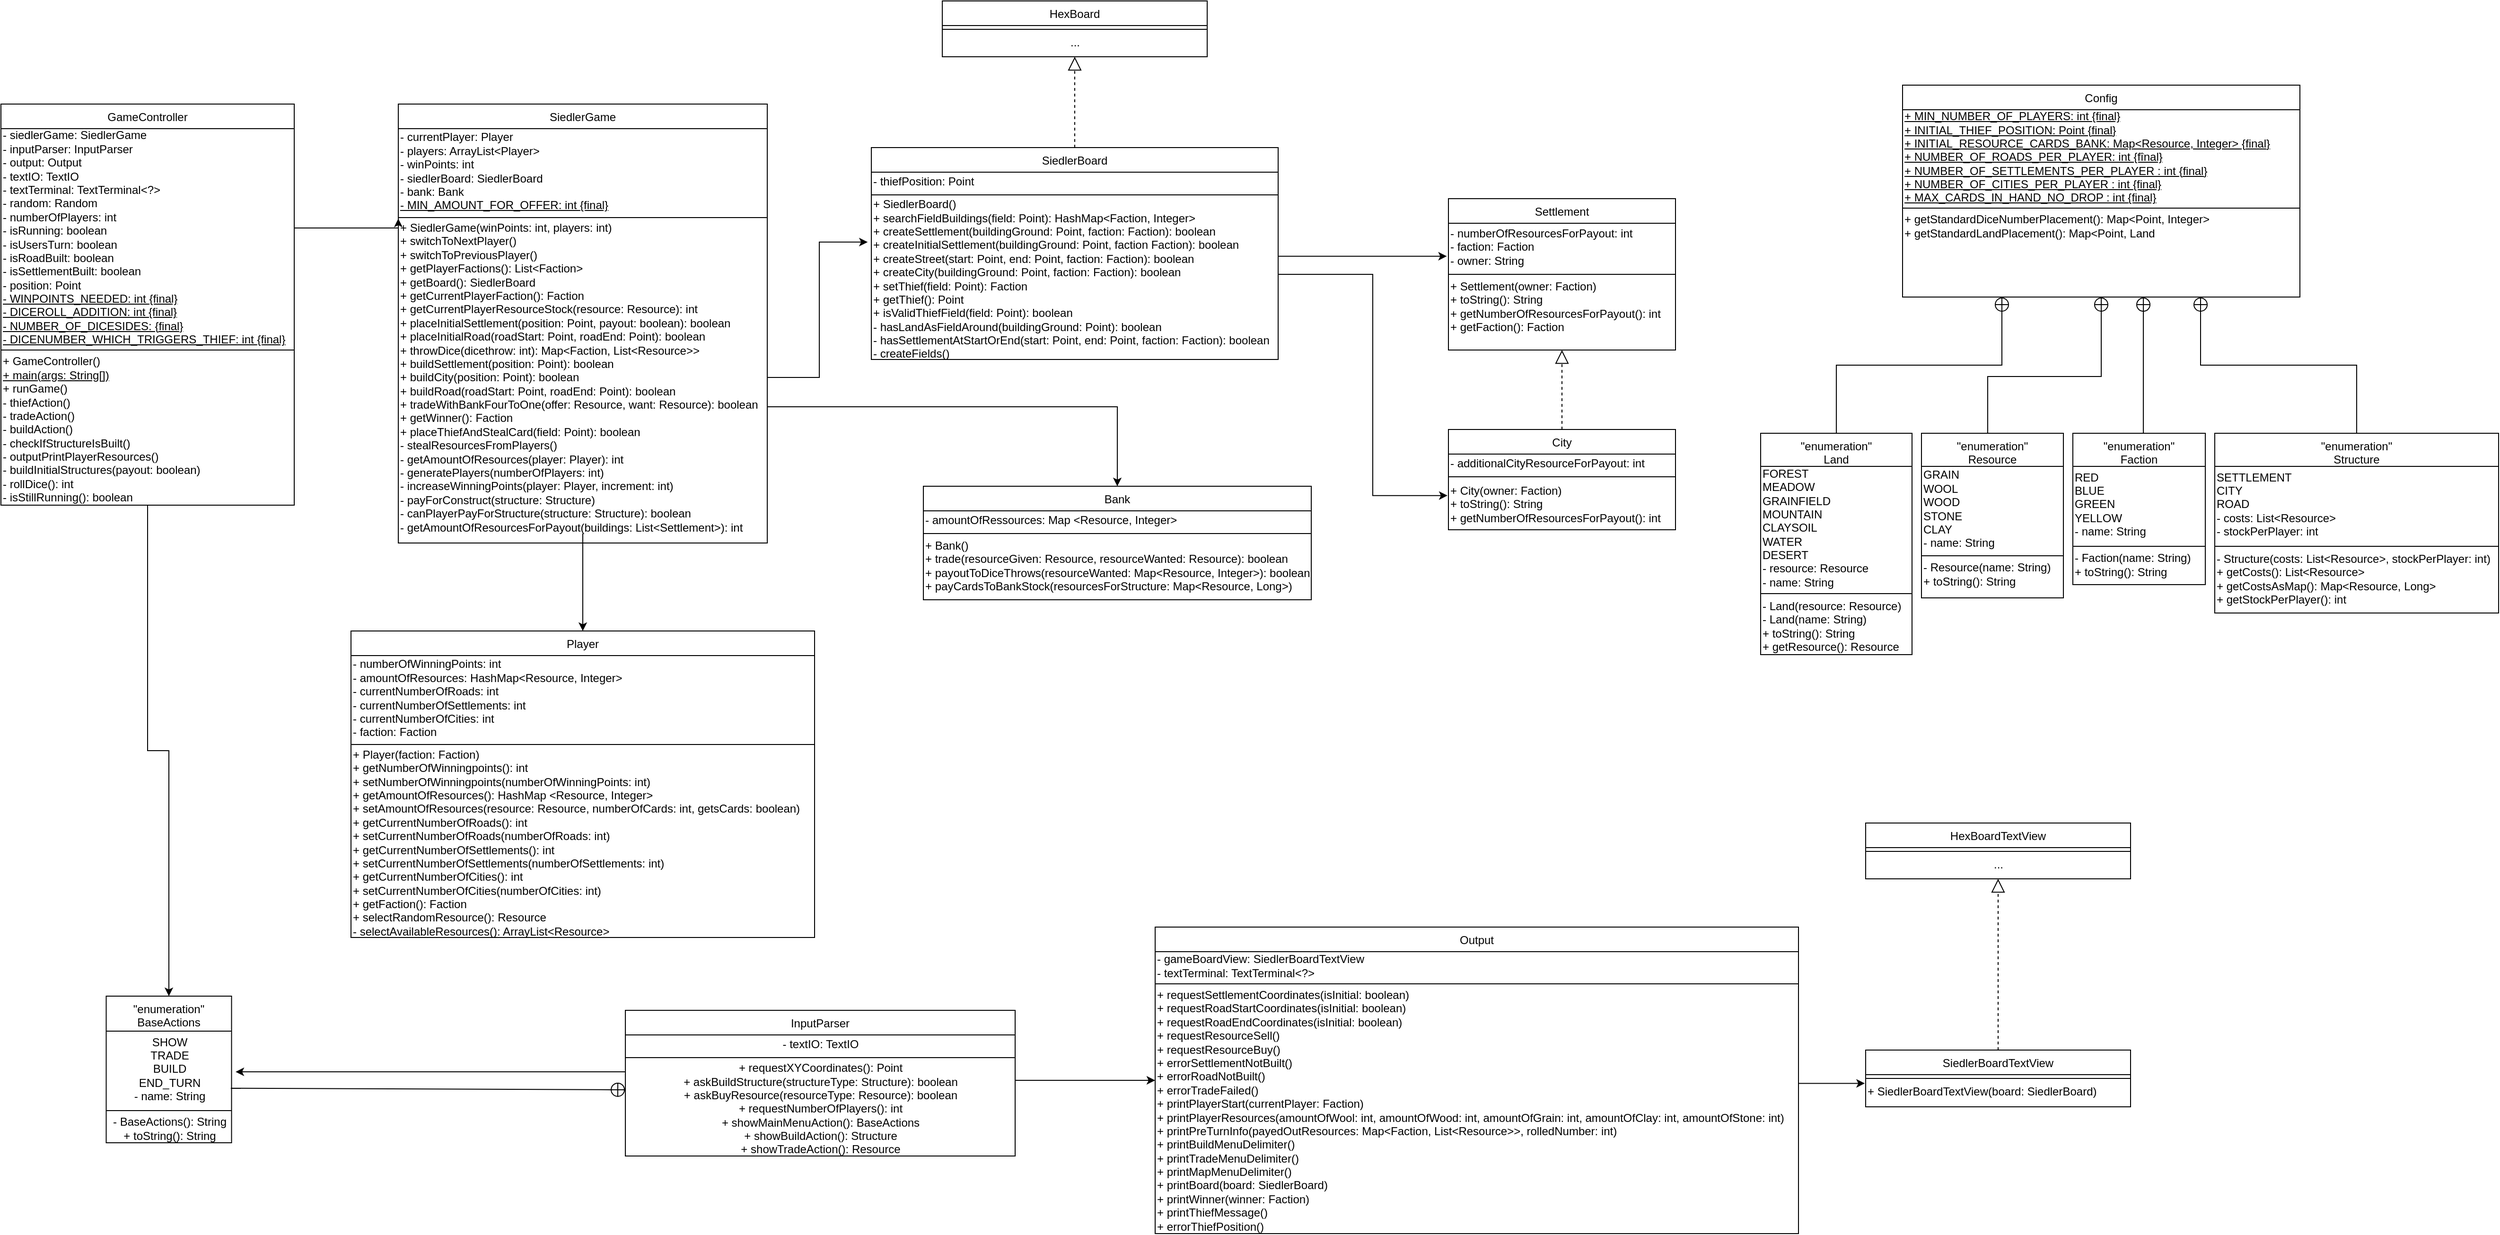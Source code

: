 <mxfile version="12.9.3" type="device"><diagram id="C5RBs43oDa-KdzZeNtuy" name="Page-1"><mxGraphModel dx="1913" dy="2095" grid="1" gridSize="10" guides="1" tooltips="1" connect="1" arrows="1" fold="1" page="1" pageScale="1" pageWidth="827" pageHeight="1169" math="0" shadow="0"><root><mxCell id="WIyWlLk6GJQsqaUBKTNV-0"/><mxCell id="WIyWlLk6GJQsqaUBKTNV-1" parent="WIyWlLk6GJQsqaUBKTNV-0"/><mxCell id="13JMkn1mWlD2eBt8-UcK-21" style="edgeStyle=orthogonalEdgeStyle;rounded=0;orthogonalLoop=1;jettySize=auto;html=1;entryX=0.5;entryY=0;entryDx=0;entryDy=0;" parent="WIyWlLk6GJQsqaUBKTNV-1" source="zkfFHV4jXpPFQw0GAbJ--17" target="j7lORVYNSwCHHhOs77a--31" edge="1"><mxGeometry relative="1" as="geometry"><Array as="points"><mxPoint x="140" y="370"/><mxPoint x="554" y="370"/></Array></mxGeometry></mxCell><mxCell id="13JMkn1mWlD2eBt8-UcK-28" style="edgeStyle=orthogonalEdgeStyle;rounded=0;orthogonalLoop=1;jettySize=auto;html=1;entryX=0;entryY=0.5;entryDx=0;entryDy=0;" parent="WIyWlLk6GJQsqaUBKTNV-1" source="j7lORVYNSwCHHhOs77a--41" target="j7lORVYNSwCHHhOs77a--39" edge="1"><mxGeometry relative="1" as="geometry"><Array as="points"><mxPoint x="380" y="1082"/><mxPoint x="380" y="1082"/></Array></mxGeometry></mxCell><mxCell id="13JMkn1mWlD2eBt8-UcK-33" value="&lt;font style=&quot;font-size: 24px&quot;&gt;&lt;br&gt;&lt;/font&gt;" style="text;html=1;align=center;verticalAlign=middle;resizable=0;points=[];autosize=1;" parent="WIyWlLk6GJQsqaUBKTNV-1" vertex="1"><mxGeometry x="-540" y="140" width="20" height="20" as="geometry"/></mxCell><mxCell id="zkfFHV4jXpPFQw0GAbJ--17" value="SiedlerGame" style="swimlane;fontStyle=0;align=center;verticalAlign=top;childLayout=stackLayout;horizontal=1;startSize=26;horizontalStack=0;resizeParent=1;resizeLast=0;collapsible=1;marginBottom=0;rounded=0;shadow=0;strokeWidth=1;" parent="WIyWlLk6GJQsqaUBKTNV-1" vertex="1"><mxGeometry x="-310" y="50" width="390" height="464" as="geometry"><mxRectangle x="550" y="140" width="160" height="26" as="alternateBounds"/></mxGeometry></mxCell><mxCell id="j7lORVYNSwCHHhOs77a--71" value="- currentPlayer: Player&lt;br&gt;- players: ArrayList&amp;lt;Player&amp;gt;&lt;br&gt;- winPoints: int&lt;br&gt;- siedlerBoard: SiedlerBoard&lt;br&gt;- bank: Bank&lt;br&gt;&lt;u&gt;- MIN_AMOUNT_FOR_OFFER: int {final}&lt;/u&gt;" style="text;html=1;align=left;verticalAlign=middle;resizable=0;points=[];autosize=1;" parent="zkfFHV4jXpPFQw0GAbJ--17" vertex="1"><mxGeometry y="26" width="390" height="90" as="geometry"/></mxCell><mxCell id="zkfFHV4jXpPFQw0GAbJ--23" value="" style="line;html=1;strokeWidth=1;align=left;verticalAlign=middle;spacingTop=-1;spacingLeft=3;spacingRight=3;rotatable=0;labelPosition=right;points=[];portConstraint=eastwest;" parent="zkfFHV4jXpPFQw0GAbJ--17" vertex="1"><mxGeometry y="116" width="390" height="8" as="geometry"/></mxCell><mxCell id="2BgFiVTJbN_mmpshJxIR-0" value="+ SiedlerGame(winPoints: int, players: int)&lt;br&gt;+ switchToNextPlayer()&lt;br&gt;+ switchToPreviousPlayer()&lt;br&gt;+ getPlayerFactions(): List&amp;lt;Faction&amp;gt;&lt;br&gt;+ getBoard(): SiedlerBoard&lt;br&gt;+ getCurrentPlayerFaction(): Faction&lt;br&gt;+ getCurrentPlayerResourceStock(resource: Resource): int&lt;br&gt;+ placeInitialSettlement(position: Point, payout: boolean): boolean&lt;br&gt;+ placeInitialRoad(roadStart: Point, roadEnd: Point): boolean&lt;br&gt;+ throwDice(dicethrow: int): Map&amp;lt;Faction, List&amp;lt;Resource&amp;gt;&amp;gt;&lt;br&gt;+ buildSettlement(position: Point): boolean&lt;br&gt;+ buildCity(position: Point): boolean&lt;br&gt;+ buildRoad(roadStart: Point, roadEnd: Point): boolean&lt;br&gt;+ tradeWithBankFourToOne(offer: Resource, want: Resource): boolean&lt;br&gt;+ getWinner(): Faction&lt;br&gt;&lt;div&gt;+ placeThiefAndStealCard(field: Point): boolean&lt;/div&gt;&lt;div&gt;- stealResourcesFromPlayers()&lt;/div&gt;&lt;div&gt;- getAmountOfResources(player: Player): int&lt;br&gt;&lt;/div&gt;- generatePlayers(numberOfPlayers: int)&lt;br&gt;- increaseWinningPoints(player: Player, increment: int)&lt;br&gt;- payForConstruct(structure: Structure)&lt;br&gt;&lt;div&gt;- canPlayerPayForStructure(structure: Structure): boolean&lt;/div&gt;&lt;div&gt;- getAmountOfResourcesForPayout(buildings: List&amp;lt;Settlement&amp;gt;): int&lt;br&gt;&lt;/div&gt;" style="text;html=1;align=left;verticalAlign=middle;resizable=0;points=[];autosize=1;" parent="zkfFHV4jXpPFQw0GAbJ--17" vertex="1"><mxGeometry y="124" width="390" height="330" as="geometry"/></mxCell><mxCell id="2BgFiVTJbN_mmpshJxIR-2" style="edgeStyle=orthogonalEdgeStyle;rounded=0;orthogonalLoop=1;jettySize=auto;html=1;entryX=0;entryY=0.638;entryDx=0;entryDy=0;entryPerimeter=0;" parent="WIyWlLk6GJQsqaUBKTNV-1" source="7DhWYIlzabwd3uFaMsOO-1" target="zkfFHV4jXpPFQw0GAbJ--23" edge="1"><mxGeometry relative="1" as="geometry"><Array as="points"><mxPoint x="-370" y="181"/><mxPoint x="-370" y="181"/></Array></mxGeometry></mxCell><mxCell id="j7lORVYNSwCHHhOs77a--47" value="GameController" style="swimlane;fontStyle=0;align=center;verticalAlign=top;childLayout=stackLayout;horizontal=1;startSize=26;horizontalStack=0;resizeParent=1;resizeLast=0;collapsible=1;marginBottom=0;rounded=0;shadow=0;strokeWidth=1;" parent="WIyWlLk6GJQsqaUBKTNV-1" vertex="1"><mxGeometry x="-730" y="50" width="310" height="424" as="geometry"><mxRectangle x="550" y="140" width="160" height="26" as="alternateBounds"/></mxGeometry></mxCell><mxCell id="7DhWYIlzabwd3uFaMsOO-1" value="- siedlerGame: SiedlerGame&lt;br&gt;- inputParser: InputParser&lt;br&gt;- output: Output&lt;br&gt;- textIO: TextIO&lt;br&gt;- textTerminal: TextTerminal&amp;lt;?&amp;gt;&lt;br&gt;- random: Random&lt;br&gt;- numberOfPlayers: int&lt;br&gt;- isRunning: boolean&lt;br&gt;- isUsersTurn: boolean&lt;br&gt;- isRoadBuilt: boolean&lt;br&gt;- isSettlementBuilt: boolean&lt;br&gt;- position: Point&lt;br&gt;&lt;u&gt;- WINPOINTS_NEEDED: int {final}&lt;/u&gt;&lt;br&gt;&lt;u&gt;- DICEROLL_ADDITION: int {final}&lt;br&gt;- NUMBER_OF_DICESIDES: {final}&lt;br&gt;- DICENUMBER_WHICH_TRIGGERS_THIEF: int {final}&lt;/u&gt;" style="text;html=1;align=left;verticalAlign=middle;resizable=0;points=[];autosize=1;" parent="j7lORVYNSwCHHhOs77a--47" vertex="1"><mxGeometry y="26" width="310" height="230" as="geometry"/></mxCell><mxCell id="j7lORVYNSwCHHhOs77a--48" value="" style="line;html=1;strokeWidth=1;align=left;verticalAlign=middle;spacingTop=-1;spacingLeft=3;spacingRight=3;rotatable=0;labelPosition=right;points=[];portConstraint=eastwest;" parent="j7lORVYNSwCHHhOs77a--47" vertex="1"><mxGeometry y="256" width="310" height="8" as="geometry"/></mxCell><mxCell id="j7lORVYNSwCHHhOs77a--50" value="+ GameController()&lt;br&gt;&lt;u&gt;+ main(args: String[])&lt;/u&gt;&lt;br&gt;+ runGame()&lt;br&gt;- thiefAction()&lt;br&gt;- tradeAction()&lt;br&gt;&lt;div&gt;- buildAction()&lt;/div&gt;&lt;div&gt;- checkIfStructureIsBuilt()&lt;br&gt;&lt;/div&gt;- outputPrintPlayerResources()&lt;br&gt;- buildInitialStructures(payout: boolean)&lt;br&gt;- rollDice(): int&lt;br&gt;- isStillRunning(): boolean" style="text;html=1;align=left;verticalAlign=middle;resizable=0;points=[];autosize=1;" parent="j7lORVYNSwCHHhOs77a--47" vertex="1"><mxGeometry y="264" width="310" height="160" as="geometry"/></mxCell><mxCell id="j7lORVYNSwCHHhOs77a--39" value="Output" style="swimlane;fontStyle=0;align=center;verticalAlign=top;childLayout=stackLayout;horizontal=1;startSize=26;horizontalStack=0;resizeParent=1;resizeLast=0;collapsible=1;marginBottom=0;rounded=0;shadow=0;strokeWidth=1;" parent="WIyWlLk6GJQsqaUBKTNV-1" vertex="1"><mxGeometry x="490" y="920" width="680" height="324" as="geometry"><mxRectangle x="550" y="140" width="160" height="26" as="alternateBounds"/></mxGeometry></mxCell><mxCell id="2BgFiVTJbN_mmpshJxIR-3" value="&lt;div&gt;- gameBoardView: SiedlerBoardTextView&lt;br&gt;- textTerminal: TextTerminal&amp;lt;?&amp;gt;&lt;br&gt;&lt;/div&gt;" style="text;html=1;align=left;verticalAlign=middle;resizable=0;points=[];autosize=1;" parent="j7lORVYNSwCHHhOs77a--39" vertex="1"><mxGeometry y="26" width="680" height="30" as="geometry"/></mxCell><mxCell id="j7lORVYNSwCHHhOs77a--40" value="" style="line;html=1;strokeWidth=1;align=left;verticalAlign=middle;spacingTop=-1;spacingLeft=3;spacingRight=3;rotatable=0;labelPosition=right;points=[];portConstraint=eastwest;" parent="j7lORVYNSwCHHhOs77a--39" vertex="1"><mxGeometry y="56" width="680" height="8" as="geometry"/></mxCell><mxCell id="2BgFiVTJbN_mmpshJxIR-4" value="+ requestSettlementCoordinates(isInitial: boolean)&lt;br&gt;+ requestRoadStartCoordinates(isInitial: boolean)&lt;br&gt;+&amp;nbsp;requestRoadEndCoordinates(isInitial: boolean)&lt;br&gt;+&amp;nbsp;requestResourceSell()&lt;br&gt;+&amp;nbsp;requestResourceBuy()&lt;br&gt;+&amp;nbsp;errorSettlementNotBuilt()&lt;br&gt;+ errorRoadNotBuilt()&lt;br&gt;+&amp;nbsp;errorTradeFailed()&lt;br&gt;+&amp;nbsp;printPlayerStart(currentPlayer: Faction)&lt;br&gt;+&amp;nbsp;printPlayerResources(amountOfWool: int, amountOfWood: int, amountOfGrain: int, amountOfClay: int, amountOfStone: int)&lt;br&gt;+&amp;nbsp;printPreTurnInfo(payedOutResources: Map&amp;lt;Faction, List&amp;lt;Resource&amp;gt;&amp;gt;, rolledNumber: int)&lt;br&gt;+&amp;nbsp;printBuildMenuDelimiter()&lt;br&gt;+&amp;nbsp;printTradeMenuDelimiter()&lt;br&gt;+&amp;nbsp;printMapMenuDelimiter()&lt;br&gt;+&amp;nbsp;printBoard(board: SiedlerBoard)&lt;br&gt;+ printWinner(winner: Faction)&lt;br&gt;+ printThiefMessage()&lt;br&gt;+ errorThiefPosition()" style="text;html=1;align=left;verticalAlign=middle;resizable=0;points=[];autosize=1;" parent="j7lORVYNSwCHHhOs77a--39" vertex="1"><mxGeometry y="64" width="680" height="260" as="geometry"/></mxCell><mxCell id="7nkaeCWvZaTV-FczwN3_-4" style="edgeStyle=orthogonalEdgeStyle;rounded=0;orthogonalLoop=1;jettySize=auto;html=1;entryX=0.5;entryY=0;entryDx=0;entryDy=0;" parent="WIyWlLk6GJQsqaUBKTNV-1" source="j7lORVYNSwCHHhOs77a--50" target="7nkaeCWvZaTV-FczwN3_-0" edge="1"><mxGeometry relative="1" as="geometry"/></mxCell><mxCell id="j7lORVYNSwCHHhOs77a--41" value="InputParser" style="swimlane;fontStyle=0;align=center;verticalAlign=top;childLayout=stackLayout;horizontal=1;startSize=26;horizontalStack=0;resizeParent=1;resizeLast=0;collapsible=1;marginBottom=0;rounded=0;shadow=0;strokeWidth=1;" parent="WIyWlLk6GJQsqaUBKTNV-1" vertex="1"><mxGeometry x="-70" y="1008" width="412" height="154" as="geometry"><mxRectangle x="550" y="140" width="160" height="26" as="alternateBounds"/></mxGeometry></mxCell><mxCell id="JOVSViCvOqD_jTVXHbs8-0" value="- textIO: TextIO" style="text;html=1;align=center;verticalAlign=middle;resizable=0;points=[];autosize=1;" parent="j7lORVYNSwCHHhOs77a--41" vertex="1"><mxGeometry y="26" width="412" height="20" as="geometry"/></mxCell><mxCell id="j7lORVYNSwCHHhOs77a--42" value="" style="line;html=1;strokeWidth=1;align=left;verticalAlign=middle;spacingTop=-1;spacingLeft=3;spacingRight=3;rotatable=0;labelPosition=right;points=[];portConstraint=eastwest;" parent="j7lORVYNSwCHHhOs77a--41" vertex="1"><mxGeometry y="46" width="412" height="8" as="geometry"/></mxCell><mxCell id="2BgFiVTJbN_mmpshJxIR-5" value="+ requestXYCoordinates(): Point&lt;br&gt;+&amp;nbsp;askBuildStructure(structureType: Structure): boolean&lt;br&gt;+&amp;nbsp;askBuyResource(resourceType: Resource): boolean&lt;br&gt;+&amp;nbsp;requestNumberOfPlayers(): int&lt;br&gt;+&amp;nbsp;showMainMenuAction(): BaseActions&lt;br&gt;+&amp;nbsp;showBuildAction(): Structure&lt;br&gt;+&amp;nbsp;showTradeAction(): Resource" style="text;html=1;align=center;verticalAlign=middle;resizable=0;points=[];autosize=1;" parent="j7lORVYNSwCHHhOs77a--41" vertex="1"><mxGeometry y="54" width="412" height="100" as="geometry"/></mxCell><mxCell id="7nkaeCWvZaTV-FczwN3_-13" value="" style="endArrow=block;dashed=1;endFill=0;endSize=12;html=1;exitX=0.5;exitY=0;exitDx=0;exitDy=0;entryX=0.5;entryY=1;entryDx=0;entryDy=0;" parent="WIyWlLk6GJQsqaUBKTNV-1" source="j7lORVYNSwCHHhOs77a--4" target="7nkaeCWvZaTV-FczwN3_-8" edge="1"><mxGeometry width="160" relative="1" as="geometry"><mxPoint x="1360" y="930" as="sourcePoint"/><mxPoint x="1520" y="930" as="targetPoint"/></mxGeometry></mxCell><mxCell id="7nkaeCWvZaTV-FczwN3_-15" style="edgeStyle=orthogonalEdgeStyle;rounded=0;orthogonalLoop=1;jettySize=auto;html=1;entryX=-0.003;entryY=0.062;entryDx=0;entryDy=0;entryPerimeter=0;" parent="WIyWlLk6GJQsqaUBKTNV-1" source="2BgFiVTJbN_mmpshJxIR-4" target="7nkaeCWvZaTV-FczwN3_-7" edge="1"><mxGeometry relative="1" as="geometry"><Array as="points"><mxPoint x="1150" y="1085"/><mxPoint x="1150" y="1085"/></Array></mxGeometry></mxCell><mxCell id="j7lORVYNSwCHHhOs77a--4" value="SiedlerBoardTextView" style="swimlane;fontStyle=0;align=center;verticalAlign=top;childLayout=stackLayout;horizontal=1;startSize=26;horizontalStack=0;resizeParent=1;resizeLast=0;collapsible=1;marginBottom=0;rounded=0;shadow=0;strokeWidth=1;" parent="WIyWlLk6GJQsqaUBKTNV-1" vertex="1"><mxGeometry x="1241" y="1050" width="280" height="60" as="geometry"><mxRectangle x="550" y="140" width="160" height="26" as="alternateBounds"/></mxGeometry></mxCell><mxCell id="j7lORVYNSwCHHhOs77a--5" value="" style="line;html=1;strokeWidth=1;align=left;verticalAlign=middle;spacingTop=-1;spacingLeft=3;spacingRight=3;rotatable=0;labelPosition=right;points=[];portConstraint=eastwest;" parent="j7lORVYNSwCHHhOs77a--4" vertex="1"><mxGeometry y="26" width="280" height="8" as="geometry"/></mxCell><mxCell id="7nkaeCWvZaTV-FczwN3_-7" value="+ SiedlerBoardTextView(board: SiedlerBoard)" style="text;html=1;align=left;verticalAlign=middle;resizable=0;points=[];autosize=1;" parent="j7lORVYNSwCHHhOs77a--4" vertex="1"><mxGeometry y="34" width="280" height="20" as="geometry"/></mxCell><mxCell id="7nkaeCWvZaTV-FczwN3_-8" value="HexBoardTextView" style="swimlane;fontStyle=0;align=center;verticalAlign=top;childLayout=stackLayout;horizontal=1;startSize=26;horizontalStack=0;resizeParent=1;resizeLast=0;collapsible=1;marginBottom=0;rounded=0;shadow=0;strokeWidth=1;" parent="WIyWlLk6GJQsqaUBKTNV-1" vertex="1"><mxGeometry x="1241" y="810" width="280" height="59" as="geometry"><mxRectangle x="550" y="140" width="160" height="26" as="alternateBounds"/></mxGeometry></mxCell><mxCell id="7nkaeCWvZaTV-FczwN3_-9" value="" style="line;html=1;strokeWidth=1;align=left;verticalAlign=middle;spacingTop=-1;spacingLeft=3;spacingRight=3;rotatable=0;labelPosition=right;points=[];portConstraint=eastwest;" parent="7nkaeCWvZaTV-FczwN3_-8" vertex="1"><mxGeometry y="26" width="280" height="8" as="geometry"/></mxCell><mxCell id="7nkaeCWvZaTV-FczwN3_-11" value="..." style="text;html=1;align=center;verticalAlign=middle;resizable=0;points=[];autosize=1;" parent="7nkaeCWvZaTV-FczwN3_-8" vertex="1"><mxGeometry y="34" width="280" height="20" as="geometry"/></mxCell><mxCell id="7nkaeCWvZaTV-FczwN3_-17" style="edgeStyle=orthogonalEdgeStyle;rounded=0;orthogonalLoop=1;jettySize=auto;html=1;entryX=0.5;entryY=0;entryDx=0;entryDy=0;" parent="WIyWlLk6GJQsqaUBKTNV-1" source="2BgFiVTJbN_mmpshJxIR-0" target="j7lORVYNSwCHHhOs77a--10" edge="1"><mxGeometry relative="1" as="geometry"/></mxCell><mxCell id="j7lORVYNSwCHHhOs77a--10" value="Player" style="swimlane;fontStyle=0;align=center;verticalAlign=top;childLayout=stackLayout;horizontal=1;startSize=26;horizontalStack=0;resizeParent=1;resizeLast=0;collapsible=1;marginBottom=0;rounded=0;shadow=0;strokeWidth=1;" parent="WIyWlLk6GJQsqaUBKTNV-1" vertex="1"><mxGeometry x="-360" y="607" width="490" height="324" as="geometry"><mxRectangle x="550" y="140" width="160" height="26" as="alternateBounds"/></mxGeometry></mxCell><mxCell id="7nkaeCWvZaTV-FczwN3_-16" value="- numberOfWinningPoints: int&lt;br&gt;- amountOfResources: HashMap&amp;lt;Resource, Integer&amp;gt;&lt;br&gt;- currentNumberOfRoads: int&lt;br&gt;- currentNumberOfSettlements: int&lt;br&gt;- currentNumberOfCities: int&lt;br&gt;- faction: Faction" style="text;html=1;align=left;verticalAlign=middle;resizable=0;points=[];autosize=1;" parent="j7lORVYNSwCHHhOs77a--10" vertex="1"><mxGeometry y="26" width="490" height="90" as="geometry"/></mxCell><mxCell id="j7lORVYNSwCHHhOs77a--11" value="" style="line;html=1;strokeWidth=1;align=left;verticalAlign=middle;spacingTop=-1;spacingLeft=3;spacingRight=3;rotatable=0;labelPosition=right;points=[];portConstraint=eastwest;" parent="j7lORVYNSwCHHhOs77a--10" vertex="1"><mxGeometry y="116" width="490" height="8" as="geometry"/></mxCell><mxCell id="j7lORVYNSwCHHhOs77a--85" value="+ Player(faction: Faction)&lt;br&gt;+&amp;nbsp;getNumberOfWinningpoints(): int&lt;br&gt;+&amp;nbsp;setNumberOfWinningpoints(numberOfWinningPoints: int)&lt;br&gt;+&amp;nbsp;getAmountOfResources(): HashMap &amp;lt;Resource, Integer&amp;gt;&lt;br&gt;+&amp;nbsp;setAmountOfResources(resource: Resource, numberOfCards: int, getsCards: boolean)&lt;br&gt;+&amp;nbsp;getCurrentNumberOfRoads(): int&lt;br&gt;+&amp;nbsp;setCurrentNumberOfRoads(numberOfRoads: int)&lt;br&gt;+&amp;nbsp;getCurrentNumberOfSettlements(): int&lt;br&gt;+&amp;nbsp;setCurrentNumberOfSettlements(numberOfSettlements: int)&lt;br&gt;+&amp;nbsp;getCurrentNumberOfCities(): int&lt;br&gt;+&amp;nbsp;setCurrentNumberOfCities(numberOfCities: int)&lt;br&gt;&lt;div&gt;+ getFaction(): Faction&lt;br&gt;+ selectRandomResource(): Resource&lt;br&gt;- selectAvailableResources(): ArrayList&amp;lt;Resource&amp;gt;&lt;br&gt;&lt;/div&gt;" style="text;html=1;align=left;verticalAlign=middle;resizable=0;points=[];autosize=1;" parent="j7lORVYNSwCHHhOs77a--10" vertex="1"><mxGeometry y="124" width="490" height="200" as="geometry"/></mxCell><mxCell id="7nkaeCWvZaTV-FczwN3_-25" value="" style="endArrow=block;dashed=1;endFill=0;endSize=12;html=1;exitX=0.5;exitY=0;exitDx=0;exitDy=0;entryX=0.5;entryY=1;entryDx=0;entryDy=0;" parent="WIyWlLk6GJQsqaUBKTNV-1" source="j7lORVYNSwCHHhOs77a--0" target="7nkaeCWvZaTV-FczwN3_-22" edge="1"><mxGeometry width="160" relative="1" as="geometry"><mxPoint x="405" y="-10" as="sourcePoint"/><mxPoint x="565" y="-10" as="targetPoint"/></mxGeometry></mxCell><mxCell id="7nkaeCWvZaTV-FczwN3_-26" style="edgeStyle=orthogonalEdgeStyle;rounded=0;orthogonalLoop=1;jettySize=auto;html=1;entryX=-0.009;entryY=0.27;entryDx=0;entryDy=0;entryPerimeter=0;" parent="WIyWlLk6GJQsqaUBKTNV-1" source="2BgFiVTJbN_mmpshJxIR-0" target="7nkaeCWvZaTV-FczwN3_-21" edge="1"><mxGeometry relative="1" as="geometry"/></mxCell><mxCell id="7nkaeCWvZaTV-FczwN3_-27" value="" style="endArrow=none;startArrow=circlePlus;endFill=0;startFill=0;endSize=8;html=1;entryX=0.994;entryY=0.754;entryDx=0;entryDy=0;entryPerimeter=0;exitX=0;exitY=0.3;exitDx=0;exitDy=0;exitPerimeter=0;" parent="WIyWlLk6GJQsqaUBKTNV-1" source="2BgFiVTJbN_mmpshJxIR-5" target="7nkaeCWvZaTV-FczwN3_-3" edge="1"><mxGeometry width="160" relative="1" as="geometry"><mxPoint x="-420" y="1220" as="sourcePoint"/><mxPoint x="-260" y="1220" as="targetPoint"/></mxGeometry></mxCell><mxCell id="7nkaeCWvZaTV-FczwN3_-30" style="edgeStyle=orthogonalEdgeStyle;rounded=0;orthogonalLoop=1;jettySize=auto;html=1;entryX=-0.007;entryY=0.697;entryDx=0;entryDy=0;entryPerimeter=0;" parent="WIyWlLk6GJQsqaUBKTNV-1" source="7nkaeCWvZaTV-FczwN3_-21" target="7nkaeCWvZaTV-FczwN3_-28" edge="1"><mxGeometry relative="1" as="geometry"><Array as="points"><mxPoint x="723" y="210"/></Array></mxGeometry></mxCell><mxCell id="7nkaeCWvZaTV-FczwN3_-35" value="" style="endArrow=block;dashed=1;endFill=0;endSize=12;html=1;exitX=0.5;exitY=0;exitDx=0;exitDy=0;entryX=0.5;entryY=1;entryDx=0;entryDy=0;" parent="WIyWlLk6GJQsqaUBKTNV-1" source="7nkaeCWvZaTV-FczwN3_-31" target="13JMkn1mWlD2eBt8-UcK-37" edge="1"><mxGeometry width="160" relative="1" as="geometry"><mxPoint x="705" y="360" as="sourcePoint"/><mxPoint x="865" y="360" as="targetPoint"/></mxGeometry></mxCell><mxCell id="7nkaeCWvZaTV-FczwN3_-36" style="edgeStyle=orthogonalEdgeStyle;rounded=0;orthogonalLoop=1;jettySize=auto;html=1;entryX=-0.004;entryY=0.317;entryDx=0;entryDy=0;entryPerimeter=0;" parent="WIyWlLk6GJQsqaUBKTNV-1" source="7nkaeCWvZaTV-FczwN3_-21" target="7nkaeCWvZaTV-FczwN3_-34" edge="1"><mxGeometry relative="1" as="geometry"><Array as="points"><mxPoint x="720" y="230"/><mxPoint x="720" y="464"/></Array></mxGeometry></mxCell><mxCell id="7nkaeCWvZaTV-FczwN3_-85" style="edgeStyle=orthogonalEdgeStyle;rounded=0;orthogonalLoop=1;jettySize=auto;html=1;entryX=0.25;entryY=1;entryDx=0;entryDy=0;startArrow=none;startFill=0;endArrow=circlePlus;endFill=0;" parent="WIyWlLk6GJQsqaUBKTNV-1" source="7nkaeCWvZaTV-FczwN3_-63" target="j7lORVYNSwCHHhOs77a--2" edge="1"><mxGeometry relative="1" as="geometry"/></mxCell><mxCell id="7nkaeCWvZaTV-FczwN3_-76" style="edgeStyle=orthogonalEdgeStyle;rounded=0;orthogonalLoop=1;jettySize=auto;html=1;startArrow=none;startFill=0;endArrow=circlePlus;endFill=0;" parent="WIyWlLk6GJQsqaUBKTNV-1" source="7nkaeCWvZaTV-FczwN3_-67" edge="1"><mxGeometry relative="1" as="geometry"><mxPoint x="1490" y="254" as="targetPoint"/><Array as="points"><mxPoint x="1370" y="338"/><mxPoint x="1490" y="338"/></Array></mxGeometry></mxCell><mxCell id="7nkaeCWvZaTV-FczwN3_-80" style="edgeStyle=orthogonalEdgeStyle;rounded=0;orthogonalLoop=1;jettySize=auto;html=1;entryX=0.606;entryY=1.001;entryDx=0;entryDy=0;entryPerimeter=0;startArrow=none;startFill=0;endArrow=circlePlus;endFill=0;" parent="WIyWlLk6GJQsqaUBKTNV-1" source="7nkaeCWvZaTV-FczwN3_-47" edge="1"><mxGeometry relative="1" as="geometry"><mxPoint x="1534.52" y="254.06" as="targetPoint"/><Array as="points"><mxPoint x="1535" y="326"/></Array></mxGeometry></mxCell><mxCell id="7nkaeCWvZaTV-FczwN3_-84" style="edgeStyle=orthogonalEdgeStyle;rounded=0;orthogonalLoop=1;jettySize=auto;html=1;entryX=0.75;entryY=1;entryDx=0;entryDy=0;startArrow=none;startFill=0;endArrow=circlePlus;endFill=0;" parent="WIyWlLk6GJQsqaUBKTNV-1" source="7nkaeCWvZaTV-FczwN3_-58" target="j7lORVYNSwCHHhOs77a--2" edge="1"><mxGeometry relative="1" as="geometry"/></mxCell><mxCell id="j7lORVYNSwCHHhOs77a--2" value="Config" style="swimlane;fontStyle=0;align=center;verticalAlign=top;childLayout=stackLayout;horizontal=1;startSize=26;horizontalStack=0;resizeParent=1;resizeLast=0;collapsible=1;marginBottom=0;rounded=0;shadow=0;strokeWidth=1;" parent="WIyWlLk6GJQsqaUBKTNV-1" vertex="1"><mxGeometry x="1280" y="30" width="420" height="224" as="geometry"><mxRectangle x="550" y="140" width="160" height="26" as="alternateBounds"/></mxGeometry></mxCell><mxCell id="7nkaeCWvZaTV-FczwN3_-37" value="&lt;u&gt;+ MIN_NUMBER_OF_PLAYERS: int {final}&lt;/u&gt;&lt;br&gt;&lt;u&gt;+ INITIAL_THIEF_POSITION: Point {final}&lt;br&gt;+ INITIAL_RESOURCE_CARDS_BANK: Map&amp;lt;Resource, Integer&amp;gt; {final}&lt;br&gt;+ NUMBER_OF_ROADS_PER_PLAYER: int {fînal}&lt;br&gt;+ NUMBER_OF_SETTLEMENTS_PER_PLAYER : int {final}&lt;br&gt;+ NUMBER_OF_CITIES_PER_PLAYER : int {final}&lt;br&gt;+ MAX_CARDS_IN_HAND_NO_DROP : int {final}&lt;br&gt;&lt;/u&gt;" style="text;html=1;align=left;verticalAlign=middle;resizable=0;points=[];autosize=1;" parent="j7lORVYNSwCHHhOs77a--2" vertex="1"><mxGeometry y="26" width="420" height="100" as="geometry"/></mxCell><mxCell id="j7lORVYNSwCHHhOs77a--3" value="" style="line;html=1;strokeWidth=1;align=left;verticalAlign=middle;spacingTop=-1;spacingLeft=3;spacingRight=3;rotatable=0;labelPosition=right;points=[];portConstraint=eastwest;" parent="j7lORVYNSwCHHhOs77a--2" vertex="1"><mxGeometry y="126" width="420" height="8" as="geometry"/></mxCell><mxCell id="7nkaeCWvZaTV-FczwN3_-38" value="+&amp;nbsp;getStandardDiceNumberPlacement(): Map&amp;lt;Point, Integer&amp;gt;&lt;br&gt;&lt;div style=&quot;&quot;&gt;&lt;span&gt;+ getStandardLandPlacement(): Map&amp;lt;Point, Land&lt;/span&gt;&lt;/div&gt;" style="text;html=1;align=left;verticalAlign=middle;resizable=0;points=[];autosize=1;" parent="j7lORVYNSwCHHhOs77a--2" vertex="1"><mxGeometry y="134" width="420" height="30" as="geometry"/></mxCell><mxCell id="7nkaeCWvZaTV-FczwN3_-63" value="&quot;enumeration&quot;&#10;Land" style="swimlane;fontStyle=0;align=center;verticalAlign=top;childLayout=stackLayout;horizontal=1;startSize=35;horizontalStack=0;resizeParent=1;resizeLast=0;collapsible=1;marginBottom=0;rounded=0;shadow=0;strokeWidth=1;" parent="WIyWlLk6GJQsqaUBKTNV-1" vertex="1"><mxGeometry x="1130" y="398" width="160" height="234" as="geometry"><mxRectangle x="550" y="140" width="160" height="26" as="alternateBounds"/></mxGeometry></mxCell><mxCell id="7nkaeCWvZaTV-FczwN3_-64" value="FOREST&lt;br&gt;MEADOW&lt;br&gt;GRAINFIELD&lt;br&gt;MOUNTAIN&lt;br&gt;CLAYSOIL&lt;br&gt;WATER&lt;br&gt;DESERT&lt;br&gt;- resource: Resource&lt;br&gt;- name: String" style="text;html=1;align=left;verticalAlign=middle;resizable=0;points=[];autosize=1;" parent="7nkaeCWvZaTV-FczwN3_-63" vertex="1"><mxGeometry y="35" width="160" height="130" as="geometry"/></mxCell><mxCell id="7nkaeCWvZaTV-FczwN3_-65" value="" style="line;html=1;strokeWidth=1;align=left;verticalAlign=middle;spacingTop=-1;spacingLeft=3;spacingRight=3;rotatable=0;labelPosition=right;points=[];portConstraint=eastwest;" parent="7nkaeCWvZaTV-FczwN3_-63" vertex="1"><mxGeometry y="165" width="160" height="9" as="geometry"/></mxCell><mxCell id="7nkaeCWvZaTV-FczwN3_-66" value="- Land(resource: Resource)&lt;br&gt;- Land(name: String)&lt;br&gt;+ toString(): String&lt;br&gt;+ getResource(): Resource" style="text;html=1;align=left;verticalAlign=middle;resizable=0;points=[];autosize=1;" parent="7nkaeCWvZaTV-FczwN3_-63" vertex="1"><mxGeometry y="174" width="160" height="60" as="geometry"/></mxCell><mxCell id="7nkaeCWvZaTV-FczwN3_-67" value="&quot;enumeration&quot;&#10;Resource" style="swimlane;fontStyle=0;align=center;verticalAlign=top;childLayout=stackLayout;horizontal=1;startSize=35;horizontalStack=0;resizeParent=1;resizeLast=0;collapsible=1;marginBottom=0;rounded=0;shadow=0;strokeWidth=1;" parent="WIyWlLk6GJQsqaUBKTNV-1" vertex="1"><mxGeometry x="1300" y="398" width="150" height="174" as="geometry"><mxRectangle x="550" y="140" width="160" height="26" as="alternateBounds"/></mxGeometry></mxCell><mxCell id="7nkaeCWvZaTV-FczwN3_-68" value="GRAIN&lt;br&gt;WOOL&lt;br&gt;WOOD&lt;br&gt;STONE&lt;br&gt;CLAY&lt;br&gt;- name: String" style="text;html=1;align=left;verticalAlign=middle;resizable=0;points=[];autosize=1;" parent="7nkaeCWvZaTV-FczwN3_-67" vertex="1"><mxGeometry y="35" width="150" height="90" as="geometry"/></mxCell><mxCell id="7nkaeCWvZaTV-FczwN3_-69" value="" style="line;html=1;strokeWidth=1;align=left;verticalAlign=middle;spacingTop=-1;spacingLeft=3;spacingRight=3;rotatable=0;labelPosition=right;points=[];portConstraint=eastwest;" parent="7nkaeCWvZaTV-FczwN3_-67" vertex="1"><mxGeometry y="125" width="150" height="9" as="geometry"/></mxCell><mxCell id="7nkaeCWvZaTV-FczwN3_-70" value="- Resource(name: String)&lt;br&gt;+ toString(): String" style="text;html=1;align=left;verticalAlign=middle;resizable=0;points=[];autosize=1;" parent="7nkaeCWvZaTV-FczwN3_-67" vertex="1"><mxGeometry y="134" width="150" height="30" as="geometry"/></mxCell><mxCell id="7nkaeCWvZaTV-FczwN3_-47" value="&quot;enumeration&quot;&#10;Faction" style="swimlane;fontStyle=0;align=center;verticalAlign=top;childLayout=stackLayout;horizontal=1;startSize=35;horizontalStack=0;resizeParent=1;resizeLast=0;collapsible=1;marginBottom=0;rounded=0;shadow=0;strokeWidth=1;" parent="WIyWlLk6GJQsqaUBKTNV-1" vertex="1"><mxGeometry x="1460" y="398" width="140" height="160" as="geometry"><mxRectangle x="550" y="140" width="160" height="26" as="alternateBounds"/></mxGeometry></mxCell><mxCell id="7nkaeCWvZaTV-FczwN3_-51" value="RED&lt;br&gt;BLUE&lt;br&gt;GREEN&lt;br&gt;YELLOW&lt;br&gt;- name: String" style="text;html=1;align=left;verticalAlign=middle;resizable=0;points=[];autosize=1;" parent="7nkaeCWvZaTV-FczwN3_-47" vertex="1"><mxGeometry y="35" width="140" height="80" as="geometry"/></mxCell><mxCell id="7nkaeCWvZaTV-FczwN3_-48" value="" style="line;html=1;strokeWidth=1;align=left;verticalAlign=middle;spacingTop=-1;spacingLeft=3;spacingRight=3;rotatable=0;labelPosition=right;points=[];portConstraint=eastwest;" parent="7nkaeCWvZaTV-FczwN3_-47" vertex="1"><mxGeometry y="115" width="140" height="9" as="geometry"/></mxCell><mxCell id="7nkaeCWvZaTV-FczwN3_-55" value="&lt;span&gt;- Faction(name: String)&lt;br&gt;+ toString(): String&lt;/span&gt;&lt;br&gt;" style="text;html=1;align=left;verticalAlign=middle;resizable=0;points=[];autosize=1;" parent="7nkaeCWvZaTV-FczwN3_-47" vertex="1"><mxGeometry y="124" width="140" height="30" as="geometry"/></mxCell><mxCell id="7nkaeCWvZaTV-FczwN3_-58" value="&quot;enumeration&quot;&#10;Structure" style="swimlane;fontStyle=0;align=center;verticalAlign=top;childLayout=stackLayout;horizontal=1;startSize=35;horizontalStack=0;resizeParent=1;resizeLast=0;collapsible=1;marginBottom=0;rounded=0;shadow=0;strokeWidth=1;" parent="WIyWlLk6GJQsqaUBKTNV-1" vertex="1"><mxGeometry x="1610" y="398" width="300" height="190" as="geometry"><mxRectangle x="550" y="140" width="160" height="26" as="alternateBounds"/></mxGeometry></mxCell><mxCell id="7nkaeCWvZaTV-FczwN3_-59" value="SETTLEMENT&lt;br&gt;CITY&lt;br&gt;ROAD&lt;br&gt;- costs: List&amp;lt;Resource&amp;gt;&lt;br&gt;- stockPerPlayer: int" style="text;html=1;align=left;verticalAlign=middle;resizable=0;points=[];autosize=1;" parent="7nkaeCWvZaTV-FczwN3_-58" vertex="1"><mxGeometry y="35" width="300" height="80" as="geometry"/></mxCell><mxCell id="7nkaeCWvZaTV-FczwN3_-60" value="" style="line;html=1;strokeWidth=1;align=left;verticalAlign=middle;spacingTop=-1;spacingLeft=3;spacingRight=3;rotatable=0;labelPosition=right;points=[];portConstraint=eastwest;" parent="7nkaeCWvZaTV-FczwN3_-58" vertex="1"><mxGeometry y="115" width="300" height="9" as="geometry"/></mxCell><mxCell id="7nkaeCWvZaTV-FczwN3_-61" value="&lt;span&gt;- Structure(costs: List&amp;lt;Resource&amp;gt;, stockPerPlayer: int)&lt;br&gt;+ getCosts(): List&amp;lt;Resource&amp;gt;&lt;br&gt;&lt;/span&gt;+ getCostsAsMap(): Map&amp;lt;Resource, Long&amp;gt;&lt;br&gt;+ getStockPerPlayer(): int" style="text;html=1;align=left;verticalAlign=middle;resizable=0;points=[];autosize=1;" parent="7nkaeCWvZaTV-FczwN3_-58" vertex="1"><mxGeometry y="124" width="300" height="60" as="geometry"/></mxCell><mxCell id="7nkaeCWvZaTV-FczwN3_-0" value="&quot;enumeration&quot;&#10;BaseActions" style="swimlane;fontStyle=0;align=center;verticalAlign=top;childLayout=stackLayout;horizontal=1;startSize=37;horizontalStack=0;resizeParent=1;resizeLast=0;collapsible=1;marginBottom=0;rounded=0;shadow=0;strokeWidth=1;" parent="WIyWlLk6GJQsqaUBKTNV-1" vertex="1"><mxGeometry x="-618.75" y="993" width="132.5" height="155" as="geometry"><mxRectangle x="550" y="140" width="160" height="26" as="alternateBounds"/></mxGeometry></mxCell><mxCell id="7nkaeCWvZaTV-FczwN3_-3" value="SHOW&lt;br&gt;TRADE&lt;br&gt;BUILD&lt;br&gt;END_TURN&lt;br&gt;- name: String" style="text;html=1;align=center;verticalAlign=middle;resizable=0;points=[];autosize=1;" parent="7nkaeCWvZaTV-FczwN3_-0" vertex="1"><mxGeometry y="37" width="132.5" height="80" as="geometry"/></mxCell><mxCell id="7nkaeCWvZaTV-FczwN3_-86" value="" style="line;html=1;strokeWidth=1;align=left;verticalAlign=middle;spacingTop=-1;spacingLeft=3;spacingRight=3;rotatable=0;labelPosition=right;points=[];portConstraint=eastwest;" parent="7nkaeCWvZaTV-FczwN3_-0" vertex="1"><mxGeometry y="117" width="132.5" height="8" as="geometry"/></mxCell><mxCell id="7nkaeCWvZaTV-FczwN3_-87" value="- BaseActions(): String&lt;br&gt;+ toString(): String" style="text;html=1;align=center;verticalAlign=middle;resizable=0;points=[];autosize=1;" parent="7nkaeCWvZaTV-FczwN3_-0" vertex="1"><mxGeometry y="125" width="132.5" height="30" as="geometry"/></mxCell><mxCell id="j7lORVYNSwCHHhOs77a--0" value="SiedlerBoard" style="swimlane;fontStyle=0;align=center;verticalAlign=top;childLayout=stackLayout;horizontal=1;startSize=26;horizontalStack=0;resizeParent=1;resizeLast=0;collapsible=1;marginBottom=0;rounded=0;shadow=0;strokeWidth=1;" parent="WIyWlLk6GJQsqaUBKTNV-1" vertex="1"><mxGeometry x="190" y="96" width="430" height="224" as="geometry"><mxRectangle x="550" y="140" width="160" height="26" as="alternateBounds"/></mxGeometry></mxCell><mxCell id="13JMkn1mWlD2eBt8-UcK-3" value="- thiefPosition: Point" style="text;html=1;align=left;verticalAlign=middle;resizable=0;points=[];autosize=1;" parent="j7lORVYNSwCHHhOs77a--0" vertex="1"><mxGeometry y="26" width="430" height="20" as="geometry"/></mxCell><mxCell id="j7lORVYNSwCHHhOs77a--1" value="" style="line;html=1;strokeWidth=1;align=left;verticalAlign=middle;spacingTop=-1;spacingLeft=3;spacingRight=3;rotatable=0;labelPosition=right;points=[];portConstraint=eastwest;" parent="j7lORVYNSwCHHhOs77a--0" vertex="1"><mxGeometry y="46" width="430" height="8" as="geometry"/></mxCell><mxCell id="7nkaeCWvZaTV-FczwN3_-21" value="+ SiedlerBoard()&lt;br&gt;+ searchFieldBuildings(field: Point): HashMap&amp;lt;Faction, Integer&amp;gt;&lt;br&gt;&lt;div&gt;+&amp;nbsp;createSettlement(buildingGround: Point, faction: Faction): boolean&lt;/div&gt;&lt;div&gt;+ createInitialSettlement(buildingGround: Point, faction Faction): boolean&lt;br&gt;&lt;/div&gt;&lt;div&gt;+&amp;nbsp;createStreet(start: Point, end: Point, faction: Faction): boolean&lt;/div&gt;&lt;div&gt;+ createCity(buildingGround: Point, faction: Faction): boolean&lt;/div&gt;&lt;div&gt;+ setThief(field: Point): Faction&lt;br&gt;+ getThief(): Point&lt;/div&gt;&lt;div&gt;+ isValidThiefField(field: Point): boolean&lt;br&gt;&lt;/div&gt;-&amp;nbsp;hasLandAsFieldAround(buildingGround: Point): boolean&lt;br&gt;-&amp;nbsp;hasSettlementAtStartOrEnd(start: Point, end: Point, faction: Faction): boolean&lt;br&gt;-&amp;nbsp;createFields()" style="text;html=1;align=left;verticalAlign=middle;resizable=0;points=[];autosize=1;" parent="j7lORVYNSwCHHhOs77a--0" vertex="1"><mxGeometry y="54" width="430" height="170" as="geometry"/></mxCell><mxCell id="7nkaeCWvZaTV-FczwN3_-22" value="HexBoard" style="swimlane;fontStyle=0;align=center;verticalAlign=top;childLayout=stackLayout;horizontal=1;startSize=26;horizontalStack=0;resizeParent=1;resizeLast=0;collapsible=1;marginBottom=0;rounded=0;shadow=0;strokeWidth=1;" parent="WIyWlLk6GJQsqaUBKTNV-1" vertex="1"><mxGeometry x="265" y="-59" width="280" height="59" as="geometry"><mxRectangle x="550" y="140" width="160" height="26" as="alternateBounds"/></mxGeometry></mxCell><mxCell id="7nkaeCWvZaTV-FczwN3_-23" value="" style="line;html=1;strokeWidth=1;align=left;verticalAlign=middle;spacingTop=-1;spacingLeft=3;spacingRight=3;rotatable=0;labelPosition=right;points=[];portConstraint=eastwest;" parent="7nkaeCWvZaTV-FczwN3_-22" vertex="1"><mxGeometry y="26" width="280" height="8" as="geometry"/></mxCell><mxCell id="7nkaeCWvZaTV-FczwN3_-24" value="..." style="text;html=1;align=center;verticalAlign=middle;resizable=0;points=[];autosize=1;" parent="7nkaeCWvZaTV-FczwN3_-22" vertex="1"><mxGeometry y="34" width="280" height="20" as="geometry"/></mxCell><mxCell id="j7lORVYNSwCHHhOs77a--31" value="Bank" style="swimlane;fontStyle=0;align=center;verticalAlign=top;childLayout=stackLayout;horizontal=1;startSize=26;horizontalStack=0;resizeParent=1;resizeLast=0;collapsible=1;marginBottom=0;rounded=0;shadow=0;strokeWidth=1;" parent="WIyWlLk6GJQsqaUBKTNV-1" vertex="1"><mxGeometry x="245" y="454" width="410" height="120" as="geometry"><mxRectangle x="550" y="140" width="160" height="26" as="alternateBounds"/></mxGeometry></mxCell><mxCell id="j7lORVYNSwCHHhOs77a--33" value="- amountOfRessources: Map &amp;lt;Resource, Integer&amp;gt;" style="text;html=1;align=left;verticalAlign=middle;resizable=0;points=[];autosize=1;" parent="j7lORVYNSwCHHhOs77a--31" vertex="1"><mxGeometry y="26" width="410" height="20" as="geometry"/></mxCell><mxCell id="j7lORVYNSwCHHhOs77a--32" value="" style="line;html=1;strokeWidth=1;align=left;verticalAlign=middle;spacingTop=-1;spacingLeft=3;spacingRight=3;rotatable=0;labelPosition=right;points=[];portConstraint=eastwest;" parent="j7lORVYNSwCHHhOs77a--31" vertex="1"><mxGeometry y="46" width="410" height="8" as="geometry"/></mxCell><mxCell id="j7lORVYNSwCHHhOs77a--37" value="+ Bank()&lt;br&gt;+ trade(resourceGiven: Resource, resourceWanted: Resource): boolean&lt;br&gt;+&amp;nbsp;payoutToDiceThrows(resourceWanted: Map&amp;lt;Resource, Integer&amp;gt;): boolean&lt;br&gt;+&amp;nbsp;payCardsToBankStock(resourcesForStructure: Map&amp;lt;Resource, Long&amp;gt;)" style="text;html=1;align=left;verticalAlign=middle;resizable=0;points=[];autosize=1;" parent="j7lORVYNSwCHHhOs77a--31" vertex="1"><mxGeometry y="54" width="410" height="60" as="geometry"/></mxCell><mxCell id="13JMkn1mWlD2eBt8-UcK-37" value="Settlement" style="swimlane;fontStyle=0;align=center;verticalAlign=top;childLayout=stackLayout;horizontal=1;startSize=26;horizontalStack=0;resizeParent=1;resizeLast=0;collapsible=1;marginBottom=0;rounded=0;shadow=0;strokeWidth=1;" parent="WIyWlLk6GJQsqaUBKTNV-1" vertex="1"><mxGeometry x="800" y="150" width="240" height="160" as="geometry"><mxRectangle x="550" y="140" width="160" height="26" as="alternateBounds"/></mxGeometry></mxCell><mxCell id="7nkaeCWvZaTV-FczwN3_-28" value="- numberOfResourcesForPayout: int&lt;br&gt;- faction: Faction&lt;br&gt;- owner: String" style="text;html=1;align=left;verticalAlign=middle;resizable=0;points=[];autosize=1;" parent="13JMkn1mWlD2eBt8-UcK-37" vertex="1"><mxGeometry y="26" width="240" height="50" as="geometry"/></mxCell><mxCell id="13JMkn1mWlD2eBt8-UcK-39" value="" style="line;html=1;strokeWidth=1;align=left;verticalAlign=middle;spacingTop=-1;spacingLeft=3;spacingRight=3;rotatable=0;labelPosition=right;points=[];portConstraint=eastwest;" parent="13JMkn1mWlD2eBt8-UcK-37" vertex="1"><mxGeometry y="76" width="240" height="8" as="geometry"/></mxCell><mxCell id="7nkaeCWvZaTV-FczwN3_-29" value="+ Settlement(owner: Faction)&lt;br&gt;+ toString(): String&lt;br&gt;&lt;div&gt;+ getNumberOfResourcesForPayout(): int&lt;/div&gt;&lt;div&gt;+ getFaction(): Faction&lt;br&gt;&lt;/div&gt;" style="text;html=1;align=left;verticalAlign=middle;resizable=0;points=[];autosize=1;" parent="13JMkn1mWlD2eBt8-UcK-37" vertex="1"><mxGeometry y="84" width="240" height="60" as="geometry"/></mxCell><mxCell id="7nkaeCWvZaTV-FczwN3_-31" value="City" style="swimlane;fontStyle=0;align=center;verticalAlign=top;childLayout=stackLayout;horizontal=1;startSize=26;horizontalStack=0;resizeParent=1;resizeLast=0;collapsible=1;marginBottom=0;rounded=0;shadow=0;strokeWidth=1;" parent="WIyWlLk6GJQsqaUBKTNV-1" vertex="1"><mxGeometry x="800" y="394" width="240" height="106" as="geometry"><mxRectangle x="550" y="140" width="160" height="26" as="alternateBounds"/></mxGeometry></mxCell><mxCell id="7nkaeCWvZaTV-FczwN3_-32" value="- additionalCityResourceForPayout: int" style="text;html=1;align=left;verticalAlign=middle;resizable=0;points=[];autosize=1;" parent="7nkaeCWvZaTV-FczwN3_-31" vertex="1"><mxGeometry y="26" width="240" height="20" as="geometry"/></mxCell><mxCell id="7nkaeCWvZaTV-FczwN3_-33" value="" style="line;html=1;strokeWidth=1;align=left;verticalAlign=middle;spacingTop=-1;spacingLeft=3;spacingRight=3;rotatable=0;labelPosition=right;points=[];portConstraint=eastwest;" parent="7nkaeCWvZaTV-FczwN3_-31" vertex="1"><mxGeometry y="46" width="240" height="8" as="geometry"/></mxCell><mxCell id="7nkaeCWvZaTV-FczwN3_-34" value="+ City(owner: Faction)&lt;br&gt;+ toString(): String&lt;br&gt;+ getNumberOfResourcesForPayout(): int" style="text;html=1;align=left;verticalAlign=middle;resizable=0;points=[];autosize=1;" parent="7nkaeCWvZaTV-FczwN3_-31" vertex="1"><mxGeometry y="54" width="240" height="50" as="geometry"/></mxCell><mxCell id="JOVSViCvOqD_jTVXHbs8-1" style="edgeStyle=orthogonalEdgeStyle;rounded=0;orthogonalLoop=1;jettySize=auto;html=1;entryX=1.032;entryY=0.538;entryDx=0;entryDy=0;entryPerimeter=0;" parent="WIyWlLk6GJQsqaUBKTNV-1" source="2BgFiVTJbN_mmpshJxIR-5" target="7nkaeCWvZaTV-FczwN3_-3" edge="1"><mxGeometry relative="1" as="geometry"><Array as="points"><mxPoint x="-180" y="1073"/><mxPoint x="-180" y="1073"/></Array></mxGeometry></mxCell></root></mxGraphModel></diagram></mxfile>